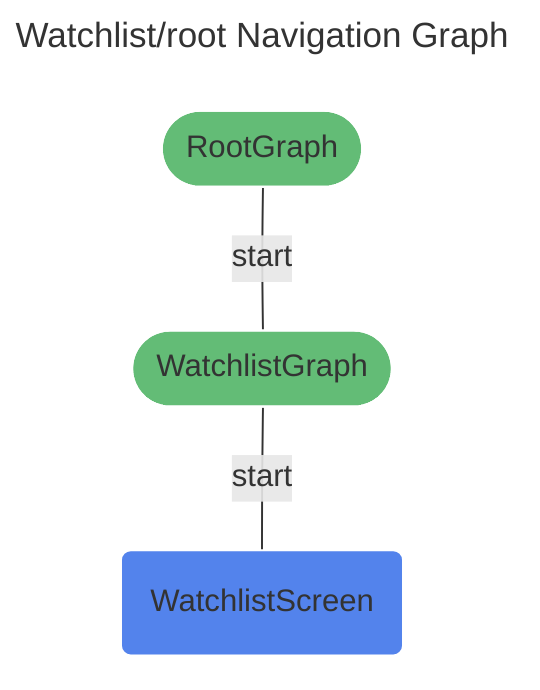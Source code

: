 ---
title: Watchlist/root Navigation Graph
---
%%{init: {'theme':'base', 'themeVariables': { 'primaryTextColor': '#fff' }}%%
graph TD
watchlist/root(["RootGraph"]) -- "start" --- watchlist/watchlist(["WatchlistGraph"])
watchlist/watchlist(["WatchlistGraph"]) -- "start" --- watchlist/watchlist_screen("WatchlistScreen")


classDef destination fill:#5383EC,stroke:#ffffff;
class watchlist/watchlist_screen destination;
classDef navgraph fill:#63BC76,stroke:#ffffff;
class watchlist/watchlist,watchlist/root,watchlist/watchlist navgraph;